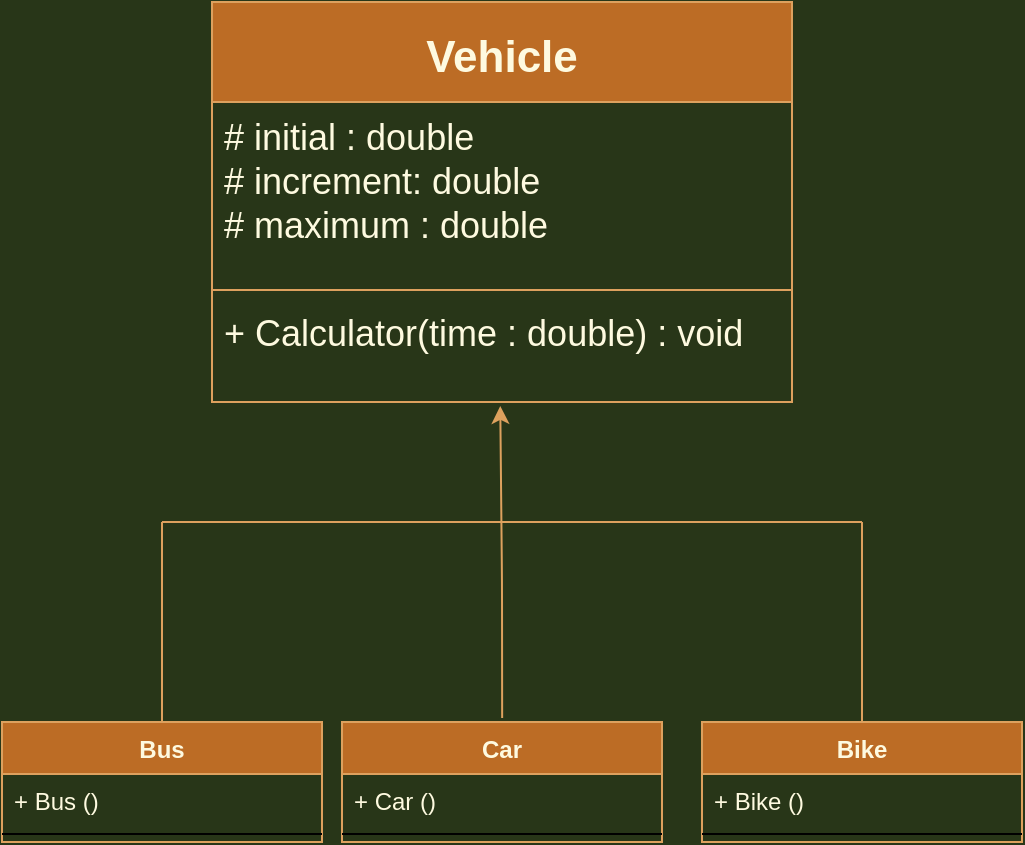 <mxfile version="20.0.4" type="github">
  <diagram name="Page-1" id="58cdce13-f638-feb5-8d6f-7d28b1aa9fa0">
    <mxGraphModel dx="1422" dy="2494" grid="1" gridSize="10" guides="1" tooltips="1" connect="1" arrows="1" fold="1" page="1" pageScale="1" pageWidth="1100" pageHeight="850" background="#283618" math="0" shadow="0">
      <root>
        <mxCell id="0" />
        <mxCell id="1" parent="0" />
        <mxCell id="6S6CCSfiCzRfnoM6oYyF-4" value="Vehicle" style="swimlane;fontStyle=1;align=center;verticalAlign=middle;childLayout=stackLayout;horizontal=1;startSize=50;horizontalStack=0;resizeParent=1;resizeParentMax=0;resizeLast=0;collapsible=1;marginBottom=0;fontSize=22;fillColor=#BC6C25;strokeColor=#DDA15E;fontColor=#FEFAE0;" parent="1" vertex="1">
          <mxGeometry x="405" y="-1660" width="290" height="200" as="geometry" />
        </mxCell>
        <mxCell id="6S6CCSfiCzRfnoM6oYyF-5" value="# initial : double&#xa;# increment: double&#xa;# maximum : double&#xa;" style="text;strokeColor=none;fillColor=none;align=left;verticalAlign=top;spacingLeft=4;spacingRight=4;overflow=hidden;rotatable=0;points=[[0,0.5],[1,0.5]];portConstraint=eastwest;fontSize=18;fontColor=#FEFAE0;" parent="6S6CCSfiCzRfnoM6oYyF-4" vertex="1">
          <mxGeometry y="50" width="290" height="90" as="geometry" />
        </mxCell>
        <mxCell id="6S6CCSfiCzRfnoM6oYyF-6" value="" style="line;strokeWidth=1;fillColor=none;align=left;verticalAlign=middle;spacingTop=-1;spacingLeft=3;spacingRight=3;rotatable=0;labelPosition=right;points=[];portConstraint=eastwest;labelBackgroundColor=#283618;strokeColor=#DDA15E;fontColor=#FEFAE0;" parent="6S6CCSfiCzRfnoM6oYyF-4" vertex="1">
          <mxGeometry y="140" width="290" height="8" as="geometry" />
        </mxCell>
        <mxCell id="6S6CCSfiCzRfnoM6oYyF-7" value="+ Calculator(time : double) : void" style="text;strokeColor=none;fillColor=none;align=left;verticalAlign=top;spacingLeft=4;spacingRight=4;overflow=hidden;rotatable=0;points=[[0,0.5],[1,0.5]];portConstraint=eastwest;fontSize=18;fontColor=#FEFAE0;" parent="6S6CCSfiCzRfnoM6oYyF-4" vertex="1">
          <mxGeometry y="148" width="290" height="52" as="geometry" />
        </mxCell>
        <mxCell id="qRSXErzmW0BbFinPc2Ps-18" value="" style="endArrow=classic;html=1;rounded=1;sketch=0;fontColor=#FEFAE0;strokeColor=#DDA15E;fillColor=#BC6C25;curved=0;entryX=0.497;entryY=1.038;entryDx=0;entryDy=0;entryPerimeter=0;exitX=0.438;exitY=-0.033;exitDx=0;exitDy=0;exitPerimeter=0;" edge="1" parent="1" target="6S6CCSfiCzRfnoM6oYyF-7">
          <mxGeometry width="50" height="50" relative="1" as="geometry">
            <mxPoint x="550.08" y="-1301.98" as="sourcePoint" />
            <mxPoint x="550" y="-1400" as="targetPoint" />
            <Array as="points">
              <mxPoint x="550" y="-1370" />
            </Array>
          </mxGeometry>
        </mxCell>
        <mxCell id="qRSXErzmW0BbFinPc2Ps-19" value="" style="endArrow=none;html=1;rounded=1;sketch=0;fontColor=#FEFAE0;strokeColor=#DDA15E;fillColor=#BC6C25;curved=0;" edge="1" parent="1">
          <mxGeometry width="50" height="50" relative="1" as="geometry">
            <mxPoint x="380" y="-1400" as="sourcePoint" />
            <mxPoint x="730" y="-1400" as="targetPoint" />
          </mxGeometry>
        </mxCell>
        <mxCell id="qRSXErzmW0BbFinPc2Ps-20" value="" style="endArrow=none;html=1;rounded=1;sketch=0;fontColor=#FEFAE0;strokeColor=#DDA15E;fillColor=#BC6C25;curved=0;exitX=0.5;exitY=0;exitDx=0;exitDy=0;" edge="1" parent="1">
          <mxGeometry width="50" height="50" relative="1" as="geometry">
            <mxPoint x="380" y="-1300" as="sourcePoint" />
            <mxPoint x="380" y="-1400" as="targetPoint" />
          </mxGeometry>
        </mxCell>
        <mxCell id="qRSXErzmW0BbFinPc2Ps-21" value="" style="endArrow=none;html=1;rounded=1;sketch=0;fontColor=#FEFAE0;strokeColor=#DDA15E;fillColor=#BC6C25;curved=0;exitX=0.5;exitY=0;exitDx=0;exitDy=0;" edge="1" parent="1">
          <mxGeometry width="50" height="50" relative="1" as="geometry">
            <mxPoint x="730" y="-1300" as="sourcePoint" />
            <mxPoint x="730" y="-1400" as="targetPoint" />
          </mxGeometry>
        </mxCell>
        <mxCell id="qRSXErzmW0BbFinPc2Ps-24" value="Bus" style="swimlane;fontStyle=1;align=center;verticalAlign=top;childLayout=stackLayout;horizontal=1;startSize=26;horizontalStack=0;resizeParent=1;resizeParentMax=0;resizeLast=0;collapsible=1;marginBottom=0;rounded=0;sketch=0;fontColor=#FEFAE0;strokeColor=#DDA15E;fillColor=#BC6C25;" vertex="1" parent="1">
          <mxGeometry x="300" y="-1300" width="160" height="60" as="geometry" />
        </mxCell>
        <mxCell id="qRSXErzmW0BbFinPc2Ps-25" value="+ Bus ()" style="text;strokeColor=none;fillColor=none;align=left;verticalAlign=top;spacingLeft=4;spacingRight=4;overflow=hidden;rotatable=0;points=[[0,0.5],[1,0.5]];portConstraint=eastwest;rounded=0;sketch=0;fontColor=#FEFAE0;" vertex="1" parent="qRSXErzmW0BbFinPc2Ps-24">
          <mxGeometry y="26" width="160" height="26" as="geometry" />
        </mxCell>
        <mxCell id="qRSXErzmW0BbFinPc2Ps-26" value="" style="line;strokeWidth=1;fillColor=none;align=left;verticalAlign=middle;spacingTop=-1;spacingLeft=3;spacingRight=3;rotatable=0;labelPosition=right;points=[];portConstraint=eastwest;rounded=0;sketch=0;fontColor=#FEFAE0;" vertex="1" parent="qRSXErzmW0BbFinPc2Ps-24">
          <mxGeometry y="52" width="160" height="8" as="geometry" />
        </mxCell>
        <mxCell id="qRSXErzmW0BbFinPc2Ps-28" value="Car" style="swimlane;fontStyle=1;align=center;verticalAlign=top;childLayout=stackLayout;horizontal=1;startSize=26;horizontalStack=0;resizeParent=1;resizeParentMax=0;resizeLast=0;collapsible=1;marginBottom=0;rounded=0;sketch=0;fontColor=#FEFAE0;strokeColor=#DDA15E;fillColor=#BC6C25;" vertex="1" parent="1">
          <mxGeometry x="470" y="-1300" width="160" height="60" as="geometry" />
        </mxCell>
        <mxCell id="qRSXErzmW0BbFinPc2Ps-29" value="+ Car ()" style="text;strokeColor=none;fillColor=none;align=left;verticalAlign=top;spacingLeft=4;spacingRight=4;overflow=hidden;rotatable=0;points=[[0,0.5],[1,0.5]];portConstraint=eastwest;rounded=0;sketch=0;fontColor=#FEFAE0;" vertex="1" parent="qRSXErzmW0BbFinPc2Ps-28">
          <mxGeometry y="26" width="160" height="26" as="geometry" />
        </mxCell>
        <mxCell id="qRSXErzmW0BbFinPc2Ps-30" value="" style="line;strokeWidth=1;fillColor=none;align=left;verticalAlign=middle;spacingTop=-1;spacingLeft=3;spacingRight=3;rotatable=0;labelPosition=right;points=[];portConstraint=eastwest;rounded=0;sketch=0;fontColor=#FEFAE0;" vertex="1" parent="qRSXErzmW0BbFinPc2Ps-28">
          <mxGeometry y="52" width="160" height="8" as="geometry" />
        </mxCell>
        <mxCell id="qRSXErzmW0BbFinPc2Ps-31" value="Bike" style="swimlane;fontStyle=1;align=center;verticalAlign=top;childLayout=stackLayout;horizontal=1;startSize=26;horizontalStack=0;resizeParent=1;resizeParentMax=0;resizeLast=0;collapsible=1;marginBottom=0;rounded=0;sketch=0;fontColor=#FEFAE0;strokeColor=#DDA15E;fillColor=#BC6C25;" vertex="1" parent="1">
          <mxGeometry x="650" y="-1300" width="160" height="60" as="geometry" />
        </mxCell>
        <mxCell id="qRSXErzmW0BbFinPc2Ps-32" value="+ Bike ()" style="text;strokeColor=none;fillColor=none;align=left;verticalAlign=top;spacingLeft=4;spacingRight=4;overflow=hidden;rotatable=0;points=[[0,0.5],[1,0.5]];portConstraint=eastwest;rounded=0;sketch=0;fontColor=#FEFAE0;" vertex="1" parent="qRSXErzmW0BbFinPc2Ps-31">
          <mxGeometry y="26" width="160" height="26" as="geometry" />
        </mxCell>
        <mxCell id="qRSXErzmW0BbFinPc2Ps-33" value="" style="line;strokeWidth=1;fillColor=none;align=left;verticalAlign=middle;spacingTop=-1;spacingLeft=3;spacingRight=3;rotatable=0;labelPosition=right;points=[];portConstraint=eastwest;rounded=0;sketch=0;fontColor=#FEFAE0;" vertex="1" parent="qRSXErzmW0BbFinPc2Ps-31">
          <mxGeometry y="52" width="160" height="8" as="geometry" />
        </mxCell>
      </root>
    </mxGraphModel>
  </diagram>
</mxfile>
